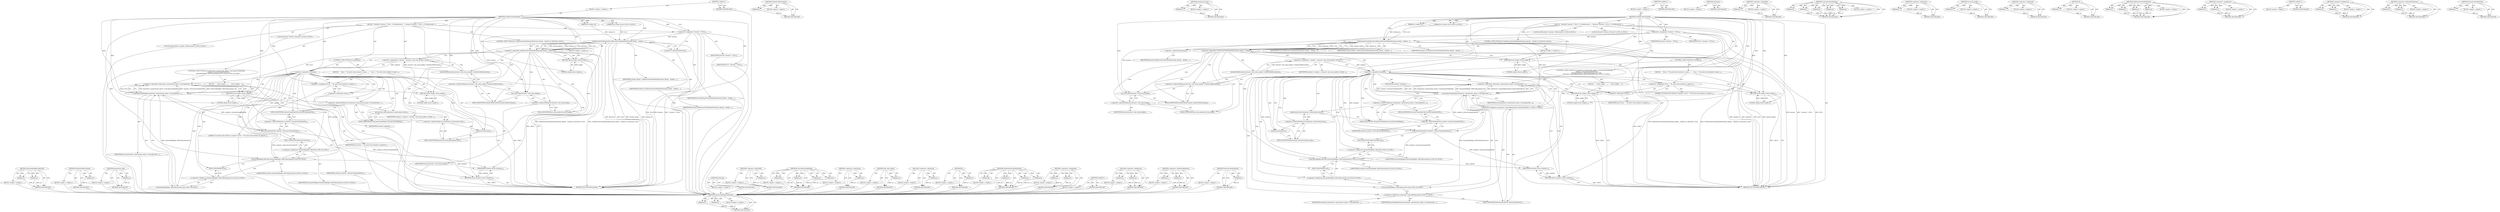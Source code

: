 digraph "GetLastCommittedURL" {
vulnerable_167 [label=<(METHOD,SessionTabHelper.IdForTab)>];
vulnerable_168 [label=<(PARAM,p1)>];
vulnerable_169 [label=<(PARAM,p2)>];
vulnerable_170 [label=<(BLOCK,&lt;empty&gt;,&lt;empty&gt;)>];
vulnerable_171 [label=<(METHOD_RETURN,ANY)>];
vulnerable_123 [label=<(METHOD,GetActiveWebContents)>];
vulnerable_124 [label=<(PARAM,p1)>];
vulnerable_125 [label=<(BLOCK,&lt;empty&gt;,&lt;empty&gt;)>];
vulnerable_126 [label=<(METHOD_RETURN,ANY)>];
vulnerable_147 [label=<(METHOD,permissions_data)>];
vulnerable_148 [label=<(PARAM,p1)>];
vulnerable_149 [label=<(BLOCK,&lt;empty&gt;,&lt;empty&gt;)>];
vulnerable_150 [label=<(METHOD_RETURN,ANY)>];
vulnerable_6 [label=<(METHOD,&lt;global&gt;)<SUB>1</SUB>>];
vulnerable_7 [label=<(BLOCK,&lt;empty&gt;,&lt;empty&gt;)<SUB>1</SUB>>];
vulnerable_8 [label=<(METHOD,GetWebContentsForID)<SUB>1</SUB>>];
vulnerable_9 [label=<(PARAM,int window_id)<SUB>2</SUB>>];
vulnerable_10 [label="<(PARAM,std::string* error)<SUB>3</SUB>>"];
vulnerable_11 [label=<(BLOCK,{
  Browser* browser = NULL;
  if (!GetBrowserF...,{
  Browser* browser = NULL;
  if (!GetBrowserF...)<SUB>3</SUB>>];
vulnerable_12 [label="<(LOCAL,Browser* browser: Browser*)<SUB>4</SUB>>"];
vulnerable_13 [label=<(&lt;operator&gt;.assignment,* browser = NULL)<SUB>4</SUB>>];
vulnerable_14 [label=<(IDENTIFIER,browser,* browser = NULL)<SUB>4</SUB>>];
vulnerable_15 [label=<(IDENTIFIER,NULL,* browser = NULL)<SUB>4</SUB>>];
vulnerable_16 [label=<(CONTROL_STRUCTURE,IF,if (!GetBrowserFromWindowID(chrome_details_, window_id, &amp;browser, error)))<SUB>5</SUB>>];
vulnerable_17 [label=<(&lt;operator&gt;.logicalNot,!GetBrowserFromWindowID(chrome_details_, window...)<SUB>5</SUB>>];
vulnerable_18 [label=<(GetBrowserFromWindowID,GetBrowserFromWindowID(chrome_details_, window_...)<SUB>5</SUB>>];
vulnerable_19 [label=<(IDENTIFIER,chrome_details_,GetBrowserFromWindowID(chrome_details_, window_...)<SUB>5</SUB>>];
vulnerable_20 [label=<(IDENTIFIER,window_id,GetBrowserFromWindowID(chrome_details_, window_...)<SUB>5</SUB>>];
vulnerable_21 [label=<(&lt;operator&gt;.addressOf,&amp;browser)<SUB>5</SUB>>];
vulnerable_22 [label=<(IDENTIFIER,browser,GetBrowserFromWindowID(chrome_details_, window_...)<SUB>5</SUB>>];
vulnerable_23 [label=<(IDENTIFIER,error,GetBrowserFromWindowID(chrome_details_, window_...)<SUB>5</SUB>>];
vulnerable_24 [label=<(BLOCK,&lt;empty&gt;,&lt;empty&gt;)<SUB>6</SUB>>];
vulnerable_25 [label=<(RETURN,return nullptr;,return nullptr;)<SUB>6</SUB>>];
vulnerable_26 [label=<(LITERAL,nullptr,return nullptr;)<SUB>6</SUB>>];
vulnerable_27 [label="<(LOCAL,WebContents* contents: WebContents*)<SUB>8</SUB>>"];
vulnerable_28 [label=<(&lt;operator&gt;.assignment,* contents = browser-&gt;tab_strip_model()-&gt;GetAct...)<SUB>8</SUB>>];
vulnerable_29 [label=<(IDENTIFIER,contents,* contents = browser-&gt;tab_strip_model()-&gt;GetAct...)<SUB>8</SUB>>];
vulnerable_30 [label=<(GetActiveWebContents,browser-&gt;tab_strip_model()-&gt;GetActiveWebContents())<SUB>8</SUB>>];
vulnerable_31 [label=<(&lt;operator&gt;.indirectFieldAccess,browser-&gt;tab_strip_model()-&gt;GetActiveWebContents)<SUB>8</SUB>>];
vulnerable_32 [label=<(tab_strip_model,browser-&gt;tab_strip_model())<SUB>8</SUB>>];
vulnerable_33 [label=<(&lt;operator&gt;.indirectFieldAccess,browser-&gt;tab_strip_model)<SUB>8</SUB>>];
vulnerable_34 [label=<(IDENTIFIER,browser,browser-&gt;tab_strip_model())<SUB>8</SUB>>];
vulnerable_35 [label=<(FIELD_IDENTIFIER,tab_strip_model,tab_strip_model)<SUB>8</SUB>>];
vulnerable_36 [label=<(FIELD_IDENTIFIER,GetActiveWebContents,GetActiveWebContents)<SUB>8</SUB>>];
vulnerable_37 [label=<(CONTROL_STRUCTURE,IF,if (!contents))<SUB>9</SUB>>];
vulnerable_38 [label=<(&lt;operator&gt;.logicalNot,!contents)<SUB>9</SUB>>];
vulnerable_39 [label=<(IDENTIFIER,contents,!contents)<SUB>9</SUB>>];
vulnerable_40 [label=<(BLOCK,{
    *error = &quot;No active web contents to captu...,{
    *error = &quot;No active web contents to captu...)<SUB>9</SUB>>];
vulnerable_41 [label=<(&lt;operator&gt;.assignment,*error = &quot;No active web contents to capture&quot;)<SUB>10</SUB>>];
vulnerable_42 [label=<(&lt;operator&gt;.indirection,*error)<SUB>10</SUB>>];
vulnerable_43 [label=<(IDENTIFIER,error,*error = &quot;No active web contents to capture&quot;)<SUB>10</SUB>>];
vulnerable_44 [label=<(LITERAL,&quot;No active web contents to capture&quot;,*error = &quot;No active web contents to capture&quot;)<SUB>10</SUB>>];
vulnerable_45 [label=<(RETURN,return nullptr;,return nullptr;)<SUB>11</SUB>>];
vulnerable_46 [label=<(LITERAL,nullptr,return nullptr;)<SUB>11</SUB>>];
vulnerable_47 [label="<(CONTROL_STRUCTURE,IF,if (!extension()-&gt;permissions_data()-&gt;CanCaptureVisiblePage(
           contents-&gt;GetLastCommittedURL(),
          SessionTabHelper::IdForTab(contents).id(), error)))<SUB>14</SUB>>"];
vulnerable_48 [label=<(&lt;operator&gt;.logicalNot,!extension()-&gt;permissions_data()-&gt;CanCaptureVis...)<SUB>14</SUB>>];
vulnerable_49 [label=<(CanCaptureVisiblePage,extension()-&gt;permissions_data()-&gt;CanCaptureVisi...)<SUB>14</SUB>>];
vulnerable_50 [label=<(&lt;operator&gt;.indirectFieldAccess,extension()-&gt;permissions_data()-&gt;CanCaptureVisi...)<SUB>14</SUB>>];
vulnerable_51 [label=<(permissions_data,extension()-&gt;permissions_data())<SUB>14</SUB>>];
vulnerable_52 [label=<(&lt;operator&gt;.indirectFieldAccess,extension()-&gt;permissions_data)<SUB>14</SUB>>];
vulnerable_53 [label=<(extension,extension())<SUB>14</SUB>>];
vulnerable_54 [label=<(FIELD_IDENTIFIER,permissions_data,permissions_data)<SUB>14</SUB>>];
vulnerable_55 [label=<(FIELD_IDENTIFIER,CanCaptureVisiblePage,CanCaptureVisiblePage)<SUB>14</SUB>>];
vulnerable_56 [label=<(GetLastCommittedURL,contents-&gt;GetLastCommittedURL())<SUB>15</SUB>>];
vulnerable_57 [label=<(&lt;operator&gt;.indirectFieldAccess,contents-&gt;GetLastCommittedURL)<SUB>15</SUB>>];
vulnerable_58 [label=<(IDENTIFIER,contents,contents-&gt;GetLastCommittedURL())<SUB>15</SUB>>];
vulnerable_59 [label=<(FIELD_IDENTIFIER,GetLastCommittedURL,GetLastCommittedURL)<SUB>15</SUB>>];
vulnerable_60 [label="<(id,SessionTabHelper::IdForTab(contents).id())<SUB>16</SUB>>"];
vulnerable_61 [label="<(&lt;operator&gt;.fieldAccess,SessionTabHelper::IdForTab(contents).id)<SUB>16</SUB>>"];
vulnerable_62 [label="<(SessionTabHelper.IdForTab,SessionTabHelper::IdForTab(contents))<SUB>16</SUB>>"];
vulnerable_63 [label="<(&lt;operator&gt;.fieldAccess,SessionTabHelper::IdForTab)<SUB>16</SUB>>"];
vulnerable_64 [label="<(IDENTIFIER,SessionTabHelper,SessionTabHelper::IdForTab(contents))<SUB>16</SUB>>"];
vulnerable_65 [label=<(FIELD_IDENTIFIER,IdForTab,IdForTab)<SUB>16</SUB>>];
vulnerable_66 [label="<(IDENTIFIER,contents,SessionTabHelper::IdForTab(contents))<SUB>16</SUB>>"];
vulnerable_67 [label=<(FIELD_IDENTIFIER,id,id)<SUB>16</SUB>>];
vulnerable_68 [label=<(IDENTIFIER,error,extension()-&gt;permissions_data()-&gt;CanCaptureVisi...)<SUB>16</SUB>>];
vulnerable_69 [label=<(BLOCK,{
     return nullptr;
   },{
     return nullptr;
   })<SUB>16</SUB>>];
vulnerable_70 [label=<(RETURN,return nullptr;,return nullptr;)<SUB>17</SUB>>];
vulnerable_71 [label=<(LITERAL,nullptr,return nullptr;)<SUB>17</SUB>>];
vulnerable_72 [label=<(RETURN,return contents;,return contents;)<SUB>19</SUB>>];
vulnerable_73 [label=<(IDENTIFIER,contents,return contents;)<SUB>19</SUB>>];
vulnerable_74 [label=<(METHOD_RETURN,WebContents)<SUB>1</SUB>>];
vulnerable_76 [label=<(METHOD_RETURN,ANY)<SUB>1</SUB>>];
vulnerable_151 [label=<(METHOD,extension)>];
vulnerable_152 [label=<(BLOCK,&lt;empty&gt;,&lt;empty&gt;)>];
vulnerable_153 [label=<(METHOD_RETURN,ANY)>];
vulnerable_108 [label=<(METHOD,&lt;operator&gt;.logicalNot)>];
vulnerable_109 [label=<(PARAM,p1)>];
vulnerable_110 [label=<(BLOCK,&lt;empty&gt;,&lt;empty&gt;)>];
vulnerable_111 [label=<(METHOD_RETURN,ANY)>];
vulnerable_140 [label=<(METHOD,CanCaptureVisiblePage)>];
vulnerable_141 [label=<(PARAM,p1)>];
vulnerable_142 [label=<(PARAM,p2)>];
vulnerable_143 [label=<(PARAM,p3)>];
vulnerable_144 [label=<(PARAM,p4)>];
vulnerable_145 [label=<(BLOCK,&lt;empty&gt;,&lt;empty&gt;)>];
vulnerable_146 [label=<(METHOD_RETURN,ANY)>];
vulnerable_136 [label=<(METHOD,&lt;operator&gt;.indirection)>];
vulnerable_137 [label=<(PARAM,p1)>];
vulnerable_138 [label=<(BLOCK,&lt;empty&gt;,&lt;empty&gt;)>];
vulnerable_139 [label=<(METHOD_RETURN,ANY)>];
vulnerable_132 [label=<(METHOD,tab_strip_model)>];
vulnerable_133 [label=<(PARAM,p1)>];
vulnerable_134 [label=<(BLOCK,&lt;empty&gt;,&lt;empty&gt;)>];
vulnerable_135 [label=<(METHOD_RETURN,ANY)>];
vulnerable_119 [label=<(METHOD,&lt;operator&gt;.addressOf)>];
vulnerable_120 [label=<(PARAM,p1)>];
vulnerable_121 [label=<(BLOCK,&lt;empty&gt;,&lt;empty&gt;)>];
vulnerable_122 [label=<(METHOD_RETURN,ANY)>];
vulnerable_158 [label=<(METHOD,id)>];
vulnerable_159 [label=<(PARAM,p1)>];
vulnerable_160 [label=<(BLOCK,&lt;empty&gt;,&lt;empty&gt;)>];
vulnerable_161 [label=<(METHOD_RETURN,ANY)>];
vulnerable_112 [label=<(METHOD,GetBrowserFromWindowID)>];
vulnerable_113 [label=<(PARAM,p1)>];
vulnerable_114 [label=<(PARAM,p2)>];
vulnerable_115 [label=<(PARAM,p3)>];
vulnerable_116 [label=<(PARAM,p4)>];
vulnerable_117 [label=<(BLOCK,&lt;empty&gt;,&lt;empty&gt;)>];
vulnerable_118 [label=<(METHOD_RETURN,ANY)>];
vulnerable_103 [label=<(METHOD,&lt;operator&gt;.assignment)>];
vulnerable_104 [label=<(PARAM,p1)>];
vulnerable_105 [label=<(PARAM,p2)>];
vulnerable_106 [label=<(BLOCK,&lt;empty&gt;,&lt;empty&gt;)>];
vulnerable_107 [label=<(METHOD_RETURN,ANY)>];
vulnerable_97 [label=<(METHOD,&lt;global&gt;)<SUB>1</SUB>>];
vulnerable_98 [label=<(BLOCK,&lt;empty&gt;,&lt;empty&gt;)>];
vulnerable_99 [label=<(METHOD_RETURN,ANY)>];
vulnerable_162 [label=<(METHOD,&lt;operator&gt;.fieldAccess)>];
vulnerable_163 [label=<(PARAM,p1)>];
vulnerable_164 [label=<(PARAM,p2)>];
vulnerable_165 [label=<(BLOCK,&lt;empty&gt;,&lt;empty&gt;)>];
vulnerable_166 [label=<(METHOD_RETURN,ANY)>];
vulnerable_127 [label=<(METHOD,&lt;operator&gt;.indirectFieldAccess)>];
vulnerable_128 [label=<(PARAM,p1)>];
vulnerable_129 [label=<(PARAM,p2)>];
vulnerable_130 [label=<(BLOCK,&lt;empty&gt;,&lt;empty&gt;)>];
vulnerable_131 [label=<(METHOD_RETURN,ANY)>];
vulnerable_154 [label=<(METHOD,GetLastCommittedURL)>];
vulnerable_155 [label=<(PARAM,p1)>];
vulnerable_156 [label=<(BLOCK,&lt;empty&gt;,&lt;empty&gt;)>];
vulnerable_157 [label=<(METHOD_RETURN,ANY)>];
fixed_175 [label=<(METHOD,SessionTabHelper.IdForTab)>];
fixed_176 [label=<(PARAM,p1)>];
fixed_177 [label=<(PARAM,p2)>];
fixed_178 [label=<(BLOCK,&lt;empty&gt;,&lt;empty&gt;)>];
fixed_179 [label=<(METHOD_RETURN,ANY)>];
fixed_130 [label=<(METHOD,GetActiveWebContents)>];
fixed_131 [label=<(PARAM,p1)>];
fixed_132 [label=<(BLOCK,&lt;empty&gt;,&lt;empty&gt;)>];
fixed_133 [label=<(METHOD_RETURN,ANY)>];
fixed_155 [label=<(METHOD,permissions_data)>];
fixed_156 [label=<(PARAM,p1)>];
fixed_157 [label=<(BLOCK,&lt;empty&gt;,&lt;empty&gt;)>];
fixed_158 [label=<(METHOD_RETURN,ANY)>];
fixed_6 [label=<(METHOD,&lt;global&gt;)<SUB>1</SUB>>];
fixed_7 [label=<(BLOCK,&lt;empty&gt;,&lt;empty&gt;)<SUB>1</SUB>>];
fixed_8 [label=<(METHOD,GetWebContentsForID)<SUB>1</SUB>>];
fixed_9 [label=<(PARAM,int window_id)<SUB>2</SUB>>];
fixed_10 [label="<(PARAM,std::string* error)<SUB>3</SUB>>"];
fixed_11 [label=<(BLOCK,{
  Browser* browser = NULL;
  if (!GetBrowserF...,{
  Browser* browser = NULL;
  if (!GetBrowserF...)<SUB>3</SUB>>];
fixed_12 [label="<(LOCAL,Browser* browser: Browser*)<SUB>4</SUB>>"];
fixed_13 [label=<(&lt;operator&gt;.assignment,* browser = NULL)<SUB>4</SUB>>];
fixed_14 [label=<(IDENTIFIER,browser,* browser = NULL)<SUB>4</SUB>>];
fixed_15 [label=<(IDENTIFIER,NULL,* browser = NULL)<SUB>4</SUB>>];
fixed_16 [label=<(CONTROL_STRUCTURE,IF,if (!GetBrowserFromWindowID(chrome_details_, window_id, &amp;browser, error)))<SUB>5</SUB>>];
fixed_17 [label=<(&lt;operator&gt;.logicalNot,!GetBrowserFromWindowID(chrome_details_, window...)<SUB>5</SUB>>];
fixed_18 [label=<(GetBrowserFromWindowID,GetBrowserFromWindowID(chrome_details_, window_...)<SUB>5</SUB>>];
fixed_19 [label=<(IDENTIFIER,chrome_details_,GetBrowserFromWindowID(chrome_details_, window_...)<SUB>5</SUB>>];
fixed_20 [label=<(IDENTIFIER,window_id,GetBrowserFromWindowID(chrome_details_, window_...)<SUB>5</SUB>>];
fixed_21 [label=<(&lt;operator&gt;.addressOf,&amp;browser)<SUB>5</SUB>>];
fixed_22 [label=<(IDENTIFIER,browser,GetBrowserFromWindowID(chrome_details_, window_...)<SUB>5</SUB>>];
fixed_23 [label=<(IDENTIFIER,error,GetBrowserFromWindowID(chrome_details_, window_...)<SUB>5</SUB>>];
fixed_24 [label=<(BLOCK,&lt;empty&gt;,&lt;empty&gt;)<SUB>6</SUB>>];
fixed_25 [label=<(RETURN,return nullptr;,return nullptr;)<SUB>6</SUB>>];
fixed_26 [label=<(LITERAL,nullptr,return nullptr;)<SUB>6</SUB>>];
fixed_27 [label="<(LOCAL,WebContents* contents: WebContents*)<SUB>8</SUB>>"];
fixed_28 [label=<(&lt;operator&gt;.assignment,* contents = browser-&gt;tab_strip_model()-&gt;GetAct...)<SUB>8</SUB>>];
fixed_29 [label=<(IDENTIFIER,contents,* contents = browser-&gt;tab_strip_model()-&gt;GetAct...)<SUB>8</SUB>>];
fixed_30 [label=<(GetActiveWebContents,browser-&gt;tab_strip_model()-&gt;GetActiveWebContents())<SUB>8</SUB>>];
fixed_31 [label=<(&lt;operator&gt;.indirectFieldAccess,browser-&gt;tab_strip_model()-&gt;GetActiveWebContents)<SUB>8</SUB>>];
fixed_32 [label=<(tab_strip_model,browser-&gt;tab_strip_model())<SUB>8</SUB>>];
fixed_33 [label=<(&lt;operator&gt;.indirectFieldAccess,browser-&gt;tab_strip_model)<SUB>8</SUB>>];
fixed_34 [label=<(IDENTIFIER,browser,browser-&gt;tab_strip_model())<SUB>8</SUB>>];
fixed_35 [label=<(FIELD_IDENTIFIER,tab_strip_model,tab_strip_model)<SUB>8</SUB>>];
fixed_36 [label=<(FIELD_IDENTIFIER,GetActiveWebContents,GetActiveWebContents)<SUB>8</SUB>>];
fixed_37 [label=<(CONTROL_STRUCTURE,IF,if (!contents))<SUB>9</SUB>>];
fixed_38 [label=<(&lt;operator&gt;.logicalNot,!contents)<SUB>9</SUB>>];
fixed_39 [label=<(IDENTIFIER,contents,!contents)<SUB>9</SUB>>];
fixed_40 [label=<(BLOCK,{
    *error = &quot;No active web contents to captu...,{
    *error = &quot;No active web contents to captu...)<SUB>9</SUB>>];
fixed_41 [label=<(&lt;operator&gt;.assignment,*error = &quot;No active web contents to capture&quot;)<SUB>10</SUB>>];
fixed_42 [label=<(&lt;operator&gt;.indirection,*error)<SUB>10</SUB>>];
fixed_43 [label=<(IDENTIFIER,error,*error = &quot;No active web contents to capture&quot;)<SUB>10</SUB>>];
fixed_44 [label=<(LITERAL,&quot;No active web contents to capture&quot;,*error = &quot;No active web contents to capture&quot;)<SUB>10</SUB>>];
fixed_45 [label=<(RETURN,return nullptr;,return nullptr;)<SUB>11</SUB>>];
fixed_46 [label=<(LITERAL,nullptr,return nullptr;)<SUB>11</SUB>>];
fixed_47 [label="<(CONTROL_STRUCTURE,IF,if (!extension()-&gt;permissions_data()-&gt;CanCaptureVisiblePage(
           contents-&gt;GetLastCommittedURL(),
          SessionTabHelper::IdForTab(contents).id(), error,
          extensions::CaptureRequirement::kActiveTabOrAllUrls)))<SUB>14</SUB>>"];
fixed_48 [label=<(&lt;operator&gt;.logicalNot,!extension()-&gt;permissions_data()-&gt;CanCaptureVis...)<SUB>14</SUB>>];
fixed_49 [label=<(CanCaptureVisiblePage,extension()-&gt;permissions_data()-&gt;CanCaptureVisi...)<SUB>14</SUB>>];
fixed_50 [label=<(&lt;operator&gt;.indirectFieldAccess,extension()-&gt;permissions_data()-&gt;CanCaptureVisi...)<SUB>14</SUB>>];
fixed_51 [label=<(permissions_data,extension()-&gt;permissions_data())<SUB>14</SUB>>];
fixed_52 [label=<(&lt;operator&gt;.indirectFieldAccess,extension()-&gt;permissions_data)<SUB>14</SUB>>];
fixed_53 [label=<(extension,extension())<SUB>14</SUB>>];
fixed_54 [label=<(FIELD_IDENTIFIER,permissions_data,permissions_data)<SUB>14</SUB>>];
fixed_55 [label=<(FIELD_IDENTIFIER,CanCaptureVisiblePage,CanCaptureVisiblePage)<SUB>14</SUB>>];
fixed_56 [label=<(GetLastCommittedURL,contents-&gt;GetLastCommittedURL())<SUB>15</SUB>>];
fixed_57 [label=<(&lt;operator&gt;.indirectFieldAccess,contents-&gt;GetLastCommittedURL)<SUB>15</SUB>>];
fixed_58 [label=<(IDENTIFIER,contents,contents-&gt;GetLastCommittedURL())<SUB>15</SUB>>];
fixed_59 [label=<(FIELD_IDENTIFIER,GetLastCommittedURL,GetLastCommittedURL)<SUB>15</SUB>>];
fixed_60 [label="<(id,SessionTabHelper::IdForTab(contents).id())<SUB>16</SUB>>"];
fixed_61 [label="<(&lt;operator&gt;.fieldAccess,SessionTabHelper::IdForTab(contents).id)<SUB>16</SUB>>"];
fixed_62 [label="<(SessionTabHelper.IdForTab,SessionTabHelper::IdForTab(contents))<SUB>16</SUB>>"];
fixed_63 [label="<(&lt;operator&gt;.fieldAccess,SessionTabHelper::IdForTab)<SUB>16</SUB>>"];
fixed_64 [label="<(IDENTIFIER,SessionTabHelper,SessionTabHelper::IdForTab(contents))<SUB>16</SUB>>"];
fixed_65 [label=<(FIELD_IDENTIFIER,IdForTab,IdForTab)<SUB>16</SUB>>];
fixed_66 [label="<(IDENTIFIER,contents,SessionTabHelper::IdForTab(contents))<SUB>16</SUB>>"];
fixed_67 [label=<(FIELD_IDENTIFIER,id,id)<SUB>16</SUB>>];
fixed_68 [label=<(IDENTIFIER,error,extension()-&gt;permissions_data()-&gt;CanCaptureVisi...)<SUB>16</SUB>>];
fixed_69 [label="<(&lt;operator&gt;.fieldAccess,extensions::CaptureRequirement::kActiveTabOrAll...)<SUB>17</SUB>>"];
fixed_70 [label="<(&lt;operator&gt;.fieldAccess,extensions::CaptureRequirement)<SUB>17</SUB>>"];
fixed_71 [label=<(IDENTIFIER,extensions,extension()-&gt;permissions_data()-&gt;CanCaptureVisi...)<SUB>17</SUB>>];
fixed_72 [label=<(IDENTIFIER,CaptureRequirement,extension()-&gt;permissions_data()-&gt;CanCaptureVisi...)<SUB>17</SUB>>];
fixed_73 [label=<(FIELD_IDENTIFIER,kActiveTabOrAllUrls,kActiveTabOrAllUrls)<SUB>17</SUB>>];
fixed_74 [label=<(BLOCK,{
     return nullptr;
   },{
     return nullptr;
   })<SUB>17</SUB>>];
fixed_75 [label=<(RETURN,return nullptr;,return nullptr;)<SUB>18</SUB>>];
fixed_76 [label=<(LITERAL,nullptr,return nullptr;)<SUB>18</SUB>>];
fixed_77 [label=<(RETURN,return contents;,return contents;)<SUB>20</SUB>>];
fixed_78 [label=<(IDENTIFIER,contents,return contents;)<SUB>20</SUB>>];
fixed_79 [label=<(METHOD_RETURN,WebContents)<SUB>1</SUB>>];
fixed_81 [label=<(METHOD_RETURN,ANY)<SUB>1</SUB>>];
fixed_159 [label=<(METHOD,extension)>];
fixed_160 [label=<(BLOCK,&lt;empty&gt;,&lt;empty&gt;)>];
fixed_161 [label=<(METHOD_RETURN,ANY)>];
fixed_115 [label=<(METHOD,&lt;operator&gt;.logicalNot)>];
fixed_116 [label=<(PARAM,p1)>];
fixed_117 [label=<(BLOCK,&lt;empty&gt;,&lt;empty&gt;)>];
fixed_118 [label=<(METHOD_RETURN,ANY)>];
fixed_147 [label=<(METHOD,CanCaptureVisiblePage)>];
fixed_148 [label=<(PARAM,p1)>];
fixed_149 [label=<(PARAM,p2)>];
fixed_150 [label=<(PARAM,p3)>];
fixed_151 [label=<(PARAM,p4)>];
fixed_152 [label=<(PARAM,p5)>];
fixed_153 [label=<(BLOCK,&lt;empty&gt;,&lt;empty&gt;)>];
fixed_154 [label=<(METHOD_RETURN,ANY)>];
fixed_143 [label=<(METHOD,&lt;operator&gt;.indirection)>];
fixed_144 [label=<(PARAM,p1)>];
fixed_145 [label=<(BLOCK,&lt;empty&gt;,&lt;empty&gt;)>];
fixed_146 [label=<(METHOD_RETURN,ANY)>];
fixed_139 [label=<(METHOD,tab_strip_model)>];
fixed_140 [label=<(PARAM,p1)>];
fixed_141 [label=<(BLOCK,&lt;empty&gt;,&lt;empty&gt;)>];
fixed_142 [label=<(METHOD_RETURN,ANY)>];
fixed_126 [label=<(METHOD,&lt;operator&gt;.addressOf)>];
fixed_127 [label=<(PARAM,p1)>];
fixed_128 [label=<(BLOCK,&lt;empty&gt;,&lt;empty&gt;)>];
fixed_129 [label=<(METHOD_RETURN,ANY)>];
fixed_166 [label=<(METHOD,id)>];
fixed_167 [label=<(PARAM,p1)>];
fixed_168 [label=<(BLOCK,&lt;empty&gt;,&lt;empty&gt;)>];
fixed_169 [label=<(METHOD_RETURN,ANY)>];
fixed_119 [label=<(METHOD,GetBrowserFromWindowID)>];
fixed_120 [label=<(PARAM,p1)>];
fixed_121 [label=<(PARAM,p2)>];
fixed_122 [label=<(PARAM,p3)>];
fixed_123 [label=<(PARAM,p4)>];
fixed_124 [label=<(BLOCK,&lt;empty&gt;,&lt;empty&gt;)>];
fixed_125 [label=<(METHOD_RETURN,ANY)>];
fixed_110 [label=<(METHOD,&lt;operator&gt;.assignment)>];
fixed_111 [label=<(PARAM,p1)>];
fixed_112 [label=<(PARAM,p2)>];
fixed_113 [label=<(BLOCK,&lt;empty&gt;,&lt;empty&gt;)>];
fixed_114 [label=<(METHOD_RETURN,ANY)>];
fixed_104 [label=<(METHOD,&lt;global&gt;)<SUB>1</SUB>>];
fixed_105 [label=<(BLOCK,&lt;empty&gt;,&lt;empty&gt;)>];
fixed_106 [label=<(METHOD_RETURN,ANY)>];
fixed_170 [label=<(METHOD,&lt;operator&gt;.fieldAccess)>];
fixed_171 [label=<(PARAM,p1)>];
fixed_172 [label=<(PARAM,p2)>];
fixed_173 [label=<(BLOCK,&lt;empty&gt;,&lt;empty&gt;)>];
fixed_174 [label=<(METHOD_RETURN,ANY)>];
fixed_134 [label=<(METHOD,&lt;operator&gt;.indirectFieldAccess)>];
fixed_135 [label=<(PARAM,p1)>];
fixed_136 [label=<(PARAM,p2)>];
fixed_137 [label=<(BLOCK,&lt;empty&gt;,&lt;empty&gt;)>];
fixed_138 [label=<(METHOD_RETURN,ANY)>];
fixed_162 [label=<(METHOD,GetLastCommittedURL)>];
fixed_163 [label=<(PARAM,p1)>];
fixed_164 [label=<(BLOCK,&lt;empty&gt;,&lt;empty&gt;)>];
fixed_165 [label=<(METHOD_RETURN,ANY)>];
vulnerable_167 -> vulnerable_168  [key=0, label="AST: "];
vulnerable_167 -> vulnerable_168  [key=1, label="DDG: "];
vulnerable_167 -> vulnerable_170  [key=0, label="AST: "];
vulnerable_167 -> vulnerable_169  [key=0, label="AST: "];
vulnerable_167 -> vulnerable_169  [key=1, label="DDG: "];
vulnerable_167 -> vulnerable_171  [key=0, label="AST: "];
vulnerable_167 -> vulnerable_171  [key=1, label="CFG: "];
vulnerable_168 -> vulnerable_171  [key=0, label="DDG: p1"];
vulnerable_169 -> vulnerable_171  [key=0, label="DDG: p2"];
vulnerable_170 -> fixed_175  [key=0];
vulnerable_171 -> fixed_175  [key=0];
vulnerable_123 -> vulnerable_124  [key=0, label="AST: "];
vulnerable_123 -> vulnerable_124  [key=1, label="DDG: "];
vulnerable_123 -> vulnerable_125  [key=0, label="AST: "];
vulnerable_123 -> vulnerable_126  [key=0, label="AST: "];
vulnerable_123 -> vulnerable_126  [key=1, label="CFG: "];
vulnerable_124 -> vulnerable_126  [key=0, label="DDG: p1"];
vulnerable_125 -> fixed_175  [key=0];
vulnerable_126 -> fixed_175  [key=0];
vulnerable_147 -> vulnerable_148  [key=0, label="AST: "];
vulnerable_147 -> vulnerable_148  [key=1, label="DDG: "];
vulnerable_147 -> vulnerable_149  [key=0, label="AST: "];
vulnerable_147 -> vulnerable_150  [key=0, label="AST: "];
vulnerable_147 -> vulnerable_150  [key=1, label="CFG: "];
vulnerable_148 -> vulnerable_150  [key=0, label="DDG: p1"];
vulnerable_149 -> fixed_175  [key=0];
vulnerable_150 -> fixed_175  [key=0];
vulnerable_6 -> vulnerable_7  [key=0, label="AST: "];
vulnerable_6 -> vulnerable_76  [key=0, label="AST: "];
vulnerable_6 -> vulnerable_76  [key=1, label="CFG: "];
vulnerable_7 -> vulnerable_8  [key=0, label="AST: "];
vulnerable_8 -> vulnerable_9  [key=0, label="AST: "];
vulnerable_8 -> vulnerable_9  [key=1, label="DDG: "];
vulnerable_8 -> vulnerable_10  [key=0, label="AST: "];
vulnerable_8 -> vulnerable_10  [key=1, label="DDG: "];
vulnerable_8 -> vulnerable_11  [key=0, label="AST: "];
vulnerable_8 -> vulnerable_74  [key=0, label="AST: "];
vulnerable_8 -> vulnerable_13  [key=0, label="CFG: "];
vulnerable_8 -> vulnerable_13  [key=1, label="DDG: "];
vulnerable_8 -> vulnerable_73  [key=0, label="DDG: "];
vulnerable_8 -> vulnerable_25  [key=0, label="DDG: "];
vulnerable_8 -> vulnerable_38  [key=0, label="DDG: "];
vulnerable_8 -> vulnerable_41  [key=0, label="DDG: "];
vulnerable_8 -> vulnerable_45  [key=0, label="DDG: "];
vulnerable_8 -> vulnerable_70  [key=0, label="DDG: "];
vulnerable_8 -> vulnerable_18  [key=0, label="DDG: "];
vulnerable_8 -> vulnerable_26  [key=0, label="DDG: "];
vulnerable_8 -> vulnerable_46  [key=0, label="DDG: "];
vulnerable_8 -> vulnerable_49  [key=0, label="DDG: "];
vulnerable_8 -> vulnerable_71  [key=0, label="DDG: "];
vulnerable_8 -> vulnerable_32  [key=0, label="DDG: "];
vulnerable_8 -> vulnerable_62  [key=0, label="DDG: "];
vulnerable_9 -> vulnerable_18  [key=0, label="DDG: window_id"];
vulnerable_10 -> vulnerable_18  [key=0, label="DDG: error"];
vulnerable_11 -> vulnerable_12  [key=0, label="AST: "];
vulnerable_11 -> vulnerable_13  [key=0, label="AST: "];
vulnerable_11 -> vulnerable_16  [key=0, label="AST: "];
vulnerable_11 -> vulnerable_27  [key=0, label="AST: "];
vulnerable_11 -> vulnerable_28  [key=0, label="AST: "];
vulnerable_11 -> vulnerable_37  [key=0, label="AST: "];
vulnerable_11 -> vulnerable_47  [key=0, label="AST: "];
vulnerable_11 -> vulnerable_72  [key=0, label="AST: "];
vulnerable_12 -> fixed_175  [key=0];
vulnerable_13 -> vulnerable_14  [key=0, label="AST: "];
vulnerable_13 -> vulnerable_15  [key=0, label="AST: "];
vulnerable_13 -> vulnerable_21  [key=0, label="CFG: "];
vulnerable_13 -> vulnerable_74  [key=0, label="DDG: browser"];
vulnerable_13 -> vulnerable_74  [key=1, label="DDG: * browser = NULL"];
vulnerable_13 -> vulnerable_74  [key=2, label="DDG: NULL"];
vulnerable_13 -> vulnerable_18  [key=0, label="DDG: browser"];
vulnerable_13 -> vulnerable_32  [key=0, label="DDG: browser"];
vulnerable_14 -> fixed_175  [key=0];
vulnerable_15 -> fixed_175  [key=0];
vulnerable_16 -> vulnerable_17  [key=0, label="AST: "];
vulnerable_16 -> vulnerable_24  [key=0, label="AST: "];
vulnerable_17 -> vulnerable_18  [key=0, label="AST: "];
vulnerable_17 -> vulnerable_25  [key=0, label="CFG: "];
vulnerable_17 -> vulnerable_25  [key=1, label="CDG: "];
vulnerable_17 -> vulnerable_35  [key=0, label="CFG: "];
vulnerable_17 -> vulnerable_35  [key=1, label="CDG: "];
vulnerable_17 -> vulnerable_74  [key=0, label="DDG: GetBrowserFromWindowID(chrome_details_, window_id, &amp;browser, error)"];
vulnerable_17 -> vulnerable_74  [key=1, label="DDG: !GetBrowserFromWindowID(chrome_details_, window_id, &amp;browser, error)"];
vulnerable_17 -> vulnerable_30  [key=0, label="CDG: "];
vulnerable_17 -> vulnerable_32  [key=0, label="CDG: "];
vulnerable_17 -> vulnerable_33  [key=0, label="CDG: "];
vulnerable_17 -> vulnerable_28  [key=0, label="CDG: "];
vulnerable_17 -> vulnerable_36  [key=0, label="CDG: "];
vulnerable_17 -> vulnerable_38  [key=0, label="CDG: "];
vulnerable_17 -> vulnerable_31  [key=0, label="CDG: "];
vulnerable_18 -> vulnerable_19  [key=0, label="AST: "];
vulnerable_18 -> vulnerable_20  [key=0, label="AST: "];
vulnerable_18 -> vulnerable_21  [key=0, label="AST: "];
vulnerable_18 -> vulnerable_23  [key=0, label="AST: "];
vulnerable_18 -> vulnerable_17  [key=0, label="CFG: "];
vulnerable_18 -> vulnerable_17  [key=1, label="DDG: chrome_details_"];
vulnerable_18 -> vulnerable_17  [key=2, label="DDG: window_id"];
vulnerable_18 -> vulnerable_17  [key=3, label="DDG: &amp;browser"];
vulnerable_18 -> vulnerable_17  [key=4, label="DDG: error"];
vulnerable_18 -> vulnerable_74  [key=0, label="DDG: window_id"];
vulnerable_18 -> vulnerable_74  [key=1, label="DDG: &amp;browser"];
vulnerable_18 -> vulnerable_74  [key=2, label="DDG: error"];
vulnerable_18 -> vulnerable_74  [key=3, label="DDG: chrome_details_"];
vulnerable_18 -> vulnerable_49  [key=0, label="DDG: error"];
vulnerable_19 -> fixed_175  [key=0];
vulnerable_20 -> fixed_175  [key=0];
vulnerable_21 -> vulnerable_22  [key=0, label="AST: "];
vulnerable_21 -> vulnerable_18  [key=0, label="CFG: "];
vulnerable_22 -> fixed_175  [key=0];
vulnerable_23 -> fixed_175  [key=0];
vulnerable_24 -> vulnerable_25  [key=0, label="AST: "];
vulnerable_25 -> vulnerable_26  [key=0, label="AST: "];
vulnerable_25 -> vulnerable_74  [key=0, label="CFG: "];
vulnerable_25 -> vulnerable_74  [key=1, label="DDG: &lt;RET&gt;"];
vulnerable_26 -> vulnerable_25  [key=0, label="DDG: nullptr"];
vulnerable_27 -> fixed_175  [key=0];
vulnerable_28 -> vulnerable_29  [key=0, label="AST: "];
vulnerable_28 -> vulnerable_30  [key=0, label="AST: "];
vulnerable_28 -> vulnerable_38  [key=0, label="CFG: "];
vulnerable_28 -> vulnerable_38  [key=1, label="DDG: contents"];
vulnerable_29 -> fixed_175  [key=0];
vulnerable_30 -> vulnerable_31  [key=0, label="AST: "];
vulnerable_30 -> vulnerable_28  [key=0, label="CFG: "];
vulnerable_30 -> vulnerable_28  [key=1, label="DDG: browser-&gt;tab_strip_model()-&gt;GetActiveWebContents"];
vulnerable_31 -> vulnerable_32  [key=0, label="AST: "];
vulnerable_31 -> vulnerable_36  [key=0, label="AST: "];
vulnerable_31 -> vulnerable_30  [key=0, label="CFG: "];
vulnerable_32 -> vulnerable_33  [key=0, label="AST: "];
vulnerable_32 -> vulnerable_36  [key=0, label="CFG: "];
vulnerable_33 -> vulnerable_34  [key=0, label="AST: "];
vulnerable_33 -> vulnerable_35  [key=0, label="AST: "];
vulnerable_33 -> vulnerable_32  [key=0, label="CFG: "];
vulnerable_34 -> fixed_175  [key=0];
vulnerable_35 -> vulnerable_33  [key=0, label="CFG: "];
vulnerable_36 -> vulnerable_31  [key=0, label="CFG: "];
vulnerable_37 -> vulnerable_38  [key=0, label="AST: "];
vulnerable_37 -> vulnerable_40  [key=0, label="AST: "];
vulnerable_38 -> vulnerable_39  [key=0, label="AST: "];
vulnerable_38 -> vulnerable_53  [key=0, label="CFG: "];
vulnerable_38 -> vulnerable_53  [key=1, label="CDG: "];
vulnerable_38 -> vulnerable_42  [key=0, label="CFG: "];
vulnerable_38 -> vulnerable_42  [key=1, label="CDG: "];
vulnerable_38 -> vulnerable_56  [key=0, label="DDG: contents"];
vulnerable_38 -> vulnerable_56  [key=1, label="CDG: "];
vulnerable_38 -> vulnerable_62  [key=0, label="DDG: contents"];
vulnerable_38 -> vulnerable_62  [key=1, label="CDG: "];
vulnerable_38 -> vulnerable_48  [key=0, label="CDG: "];
vulnerable_38 -> vulnerable_49  [key=0, label="CDG: "];
vulnerable_38 -> vulnerable_60  [key=0, label="CDG: "];
vulnerable_38 -> vulnerable_61  [key=0, label="CDG: "];
vulnerable_38 -> vulnerable_51  [key=0, label="CDG: "];
vulnerable_38 -> vulnerable_57  [key=0, label="CDG: "];
vulnerable_38 -> vulnerable_52  [key=0, label="CDG: "];
vulnerable_38 -> vulnerable_67  [key=0, label="CDG: "];
vulnerable_38 -> vulnerable_41  [key=0, label="CDG: "];
vulnerable_38 -> vulnerable_45  [key=0, label="CDG: "];
vulnerable_38 -> vulnerable_63  [key=0, label="CDG: "];
vulnerable_38 -> vulnerable_65  [key=0, label="CDG: "];
vulnerable_38 -> vulnerable_50  [key=0, label="CDG: "];
vulnerable_38 -> vulnerable_59  [key=0, label="CDG: "];
vulnerable_38 -> vulnerable_55  [key=0, label="CDG: "];
vulnerable_38 -> vulnerable_54  [key=0, label="CDG: "];
vulnerable_39 -> fixed_175  [key=0];
vulnerable_40 -> vulnerable_41  [key=0, label="AST: "];
vulnerable_40 -> vulnerable_45  [key=0, label="AST: "];
vulnerable_41 -> vulnerable_42  [key=0, label="AST: "];
vulnerable_41 -> vulnerable_44  [key=0, label="AST: "];
vulnerable_41 -> vulnerable_45  [key=0, label="CFG: "];
vulnerable_42 -> vulnerable_43  [key=0, label="AST: "];
vulnerable_42 -> vulnerable_41  [key=0, label="CFG: "];
vulnerable_43 -> fixed_175  [key=0];
vulnerable_44 -> fixed_175  [key=0];
vulnerable_45 -> vulnerable_46  [key=0, label="AST: "];
vulnerable_45 -> vulnerable_74  [key=0, label="CFG: "];
vulnerable_45 -> vulnerable_74  [key=1, label="DDG: &lt;RET&gt;"];
vulnerable_46 -> vulnerable_45  [key=0, label="DDG: nullptr"];
vulnerable_47 -> vulnerable_48  [key=0, label="AST: "];
vulnerable_47 -> vulnerable_69  [key=0, label="AST: "];
vulnerable_48 -> vulnerable_49  [key=0, label="AST: "];
vulnerable_48 -> vulnerable_70  [key=0, label="CFG: "];
vulnerable_48 -> vulnerable_70  [key=1, label="CDG: "];
vulnerable_48 -> vulnerable_72  [key=0, label="CFG: "];
vulnerable_48 -> vulnerable_72  [key=1, label="CDG: "];
vulnerable_49 -> vulnerable_50  [key=0, label="AST: "];
vulnerable_49 -> vulnerable_56  [key=0, label="AST: "];
vulnerable_49 -> vulnerable_60  [key=0, label="AST: "];
vulnerable_49 -> vulnerable_68  [key=0, label="AST: "];
vulnerable_49 -> vulnerable_48  [key=0, label="CFG: "];
vulnerable_49 -> vulnerable_48  [key=1, label="DDG: extension()-&gt;permissions_data()-&gt;CanCaptureVisiblePage"];
vulnerable_49 -> vulnerable_48  [key=2, label="DDG: contents-&gt;GetLastCommittedURL()"];
vulnerable_49 -> vulnerable_48  [key=3, label="DDG: SessionTabHelper::IdForTab(contents).id()"];
vulnerable_49 -> vulnerable_48  [key=4, label="DDG: error"];
vulnerable_50 -> vulnerable_51  [key=0, label="AST: "];
vulnerable_50 -> vulnerable_55  [key=0, label="AST: "];
vulnerable_50 -> vulnerable_59  [key=0, label="CFG: "];
vulnerable_51 -> vulnerable_52  [key=0, label="AST: "];
vulnerable_51 -> vulnerable_55  [key=0, label="CFG: "];
vulnerable_52 -> vulnerable_53  [key=0, label="AST: "];
vulnerable_52 -> vulnerable_54  [key=0, label="AST: "];
vulnerable_52 -> vulnerable_51  [key=0, label="CFG: "];
vulnerable_53 -> vulnerable_54  [key=0, label="CFG: "];
vulnerable_54 -> vulnerable_52  [key=0, label="CFG: "];
vulnerable_55 -> vulnerable_50  [key=0, label="CFG: "];
vulnerable_56 -> vulnerable_57  [key=0, label="AST: "];
vulnerable_56 -> vulnerable_65  [key=0, label="CFG: "];
vulnerable_56 -> vulnerable_73  [key=0, label="DDG: contents-&gt;GetLastCommittedURL"];
vulnerable_56 -> vulnerable_49  [key=0, label="DDG: contents-&gt;GetLastCommittedURL"];
vulnerable_56 -> vulnerable_62  [key=0, label="DDG: contents-&gt;GetLastCommittedURL"];
vulnerable_57 -> vulnerable_58  [key=0, label="AST: "];
vulnerable_57 -> vulnerable_59  [key=0, label="AST: "];
vulnerable_57 -> vulnerable_56  [key=0, label="CFG: "];
vulnerable_58 -> fixed_175  [key=0];
vulnerable_59 -> vulnerable_57  [key=0, label="CFG: "];
vulnerable_60 -> vulnerable_61  [key=0, label="AST: "];
vulnerable_60 -> vulnerable_49  [key=0, label="CFG: "];
vulnerable_60 -> vulnerable_49  [key=1, label="DDG: SessionTabHelper::IdForTab(contents).id"];
vulnerable_61 -> vulnerable_62  [key=0, label="AST: "];
vulnerable_61 -> vulnerable_67  [key=0, label="AST: "];
vulnerable_61 -> vulnerable_60  [key=0, label="CFG: "];
vulnerable_62 -> vulnerable_63  [key=0, label="AST: "];
vulnerable_62 -> vulnerable_66  [key=0, label="AST: "];
vulnerable_62 -> vulnerable_67  [key=0, label="CFG: "];
vulnerable_62 -> vulnerable_73  [key=0, label="DDG: contents"];
vulnerable_63 -> vulnerable_64  [key=0, label="AST: "];
vulnerable_63 -> vulnerable_65  [key=0, label="AST: "];
vulnerable_63 -> vulnerable_62  [key=0, label="CFG: "];
vulnerable_64 -> fixed_175  [key=0];
vulnerable_65 -> vulnerable_63  [key=0, label="CFG: "];
vulnerable_66 -> fixed_175  [key=0];
vulnerable_67 -> vulnerable_61  [key=0, label="CFG: "];
vulnerable_68 -> fixed_175  [key=0];
vulnerable_69 -> vulnerable_70  [key=0, label="AST: "];
vulnerable_70 -> vulnerable_71  [key=0, label="AST: "];
vulnerable_70 -> vulnerable_74  [key=0, label="CFG: "];
vulnerable_70 -> vulnerable_74  [key=1, label="DDG: &lt;RET&gt;"];
vulnerable_71 -> vulnerable_70  [key=0, label="DDG: nullptr"];
vulnerable_72 -> vulnerable_73  [key=0, label="AST: "];
vulnerable_72 -> vulnerable_74  [key=0, label="CFG: "];
vulnerable_72 -> vulnerable_74  [key=1, label="DDG: &lt;RET&gt;"];
vulnerable_73 -> vulnerable_72  [key=0, label="DDG: contents"];
vulnerable_74 -> fixed_175  [key=0];
vulnerable_76 -> fixed_175  [key=0];
vulnerable_151 -> vulnerable_152  [key=0, label="AST: "];
vulnerable_151 -> vulnerable_153  [key=0, label="AST: "];
vulnerable_151 -> vulnerable_153  [key=1, label="CFG: "];
vulnerable_152 -> fixed_175  [key=0];
vulnerable_153 -> fixed_175  [key=0];
vulnerable_108 -> vulnerable_109  [key=0, label="AST: "];
vulnerable_108 -> vulnerable_109  [key=1, label="DDG: "];
vulnerable_108 -> vulnerable_110  [key=0, label="AST: "];
vulnerable_108 -> vulnerable_111  [key=0, label="AST: "];
vulnerable_108 -> vulnerable_111  [key=1, label="CFG: "];
vulnerable_109 -> vulnerable_111  [key=0, label="DDG: p1"];
vulnerable_110 -> fixed_175  [key=0];
vulnerable_111 -> fixed_175  [key=0];
vulnerable_140 -> vulnerable_141  [key=0, label="AST: "];
vulnerable_140 -> vulnerable_141  [key=1, label="DDG: "];
vulnerable_140 -> vulnerable_145  [key=0, label="AST: "];
vulnerable_140 -> vulnerable_142  [key=0, label="AST: "];
vulnerable_140 -> vulnerable_142  [key=1, label="DDG: "];
vulnerable_140 -> vulnerable_146  [key=0, label="AST: "];
vulnerable_140 -> vulnerable_146  [key=1, label="CFG: "];
vulnerable_140 -> vulnerable_143  [key=0, label="AST: "];
vulnerable_140 -> vulnerable_143  [key=1, label="DDG: "];
vulnerable_140 -> vulnerable_144  [key=0, label="AST: "];
vulnerable_140 -> vulnerable_144  [key=1, label="DDG: "];
vulnerable_141 -> vulnerable_146  [key=0, label="DDG: p1"];
vulnerable_142 -> vulnerable_146  [key=0, label="DDG: p2"];
vulnerable_143 -> vulnerable_146  [key=0, label="DDG: p3"];
vulnerable_144 -> vulnerable_146  [key=0, label="DDG: p4"];
vulnerable_145 -> fixed_175  [key=0];
vulnerable_146 -> fixed_175  [key=0];
vulnerable_136 -> vulnerable_137  [key=0, label="AST: "];
vulnerable_136 -> vulnerable_137  [key=1, label="DDG: "];
vulnerable_136 -> vulnerable_138  [key=0, label="AST: "];
vulnerable_136 -> vulnerable_139  [key=0, label="AST: "];
vulnerable_136 -> vulnerable_139  [key=1, label="CFG: "];
vulnerable_137 -> vulnerable_139  [key=0, label="DDG: p1"];
vulnerable_138 -> fixed_175  [key=0];
vulnerable_139 -> fixed_175  [key=0];
vulnerable_132 -> vulnerable_133  [key=0, label="AST: "];
vulnerable_132 -> vulnerable_133  [key=1, label="DDG: "];
vulnerable_132 -> vulnerable_134  [key=0, label="AST: "];
vulnerable_132 -> vulnerable_135  [key=0, label="AST: "];
vulnerable_132 -> vulnerable_135  [key=1, label="CFG: "];
vulnerable_133 -> vulnerable_135  [key=0, label="DDG: p1"];
vulnerable_134 -> fixed_175  [key=0];
vulnerable_135 -> fixed_175  [key=0];
vulnerable_119 -> vulnerable_120  [key=0, label="AST: "];
vulnerable_119 -> vulnerable_120  [key=1, label="DDG: "];
vulnerable_119 -> vulnerable_121  [key=0, label="AST: "];
vulnerable_119 -> vulnerable_122  [key=0, label="AST: "];
vulnerable_119 -> vulnerable_122  [key=1, label="CFG: "];
vulnerable_120 -> vulnerable_122  [key=0, label="DDG: p1"];
vulnerable_121 -> fixed_175  [key=0];
vulnerable_122 -> fixed_175  [key=0];
vulnerable_158 -> vulnerable_159  [key=0, label="AST: "];
vulnerable_158 -> vulnerable_159  [key=1, label="DDG: "];
vulnerable_158 -> vulnerable_160  [key=0, label="AST: "];
vulnerable_158 -> vulnerable_161  [key=0, label="AST: "];
vulnerable_158 -> vulnerable_161  [key=1, label="CFG: "];
vulnerable_159 -> vulnerable_161  [key=0, label="DDG: p1"];
vulnerable_160 -> fixed_175  [key=0];
vulnerable_161 -> fixed_175  [key=0];
vulnerable_112 -> vulnerable_113  [key=0, label="AST: "];
vulnerable_112 -> vulnerable_113  [key=1, label="DDG: "];
vulnerable_112 -> vulnerable_117  [key=0, label="AST: "];
vulnerable_112 -> vulnerable_114  [key=0, label="AST: "];
vulnerable_112 -> vulnerable_114  [key=1, label="DDG: "];
vulnerable_112 -> vulnerable_118  [key=0, label="AST: "];
vulnerable_112 -> vulnerable_118  [key=1, label="CFG: "];
vulnerable_112 -> vulnerable_115  [key=0, label="AST: "];
vulnerable_112 -> vulnerable_115  [key=1, label="DDG: "];
vulnerable_112 -> vulnerable_116  [key=0, label="AST: "];
vulnerable_112 -> vulnerable_116  [key=1, label="DDG: "];
vulnerable_113 -> vulnerable_118  [key=0, label="DDG: p1"];
vulnerable_114 -> vulnerable_118  [key=0, label="DDG: p2"];
vulnerable_115 -> vulnerable_118  [key=0, label="DDG: p3"];
vulnerable_116 -> vulnerable_118  [key=0, label="DDG: p4"];
vulnerable_117 -> fixed_175  [key=0];
vulnerable_118 -> fixed_175  [key=0];
vulnerable_103 -> vulnerable_104  [key=0, label="AST: "];
vulnerable_103 -> vulnerable_104  [key=1, label="DDG: "];
vulnerable_103 -> vulnerable_106  [key=0, label="AST: "];
vulnerable_103 -> vulnerable_105  [key=0, label="AST: "];
vulnerable_103 -> vulnerable_105  [key=1, label="DDG: "];
vulnerable_103 -> vulnerable_107  [key=0, label="AST: "];
vulnerable_103 -> vulnerable_107  [key=1, label="CFG: "];
vulnerable_104 -> vulnerable_107  [key=0, label="DDG: p1"];
vulnerable_105 -> vulnerable_107  [key=0, label="DDG: p2"];
vulnerable_106 -> fixed_175  [key=0];
vulnerable_107 -> fixed_175  [key=0];
vulnerable_97 -> vulnerable_98  [key=0, label="AST: "];
vulnerable_97 -> vulnerable_99  [key=0, label="AST: "];
vulnerable_97 -> vulnerable_99  [key=1, label="CFG: "];
vulnerable_98 -> fixed_175  [key=0];
vulnerable_99 -> fixed_175  [key=0];
vulnerable_162 -> vulnerable_163  [key=0, label="AST: "];
vulnerable_162 -> vulnerable_163  [key=1, label="DDG: "];
vulnerable_162 -> vulnerable_165  [key=0, label="AST: "];
vulnerable_162 -> vulnerable_164  [key=0, label="AST: "];
vulnerable_162 -> vulnerable_164  [key=1, label="DDG: "];
vulnerable_162 -> vulnerable_166  [key=0, label="AST: "];
vulnerable_162 -> vulnerable_166  [key=1, label="CFG: "];
vulnerable_163 -> vulnerable_166  [key=0, label="DDG: p1"];
vulnerable_164 -> vulnerable_166  [key=0, label="DDG: p2"];
vulnerable_165 -> fixed_175  [key=0];
vulnerable_166 -> fixed_175  [key=0];
vulnerable_127 -> vulnerable_128  [key=0, label="AST: "];
vulnerable_127 -> vulnerable_128  [key=1, label="DDG: "];
vulnerable_127 -> vulnerable_130  [key=0, label="AST: "];
vulnerable_127 -> vulnerable_129  [key=0, label="AST: "];
vulnerable_127 -> vulnerable_129  [key=1, label="DDG: "];
vulnerable_127 -> vulnerable_131  [key=0, label="AST: "];
vulnerable_127 -> vulnerable_131  [key=1, label="CFG: "];
vulnerable_128 -> vulnerable_131  [key=0, label="DDG: p1"];
vulnerable_129 -> vulnerable_131  [key=0, label="DDG: p2"];
vulnerable_130 -> fixed_175  [key=0];
vulnerable_131 -> fixed_175  [key=0];
vulnerable_154 -> vulnerable_155  [key=0, label="AST: "];
vulnerable_154 -> vulnerable_155  [key=1, label="DDG: "];
vulnerable_154 -> vulnerable_156  [key=0, label="AST: "];
vulnerable_154 -> vulnerable_157  [key=0, label="AST: "];
vulnerable_154 -> vulnerable_157  [key=1, label="CFG: "];
vulnerable_155 -> vulnerable_157  [key=0, label="DDG: p1"];
vulnerable_156 -> fixed_175  [key=0];
vulnerable_157 -> fixed_175  [key=0];
fixed_175 -> fixed_176  [key=0, label="AST: "];
fixed_175 -> fixed_176  [key=1, label="DDG: "];
fixed_175 -> fixed_178  [key=0, label="AST: "];
fixed_175 -> fixed_177  [key=0, label="AST: "];
fixed_175 -> fixed_177  [key=1, label="DDG: "];
fixed_175 -> fixed_179  [key=0, label="AST: "];
fixed_175 -> fixed_179  [key=1, label="CFG: "];
fixed_176 -> fixed_179  [key=0, label="DDG: p1"];
fixed_177 -> fixed_179  [key=0, label="DDG: p2"];
fixed_130 -> fixed_131  [key=0, label="AST: "];
fixed_130 -> fixed_131  [key=1, label="DDG: "];
fixed_130 -> fixed_132  [key=0, label="AST: "];
fixed_130 -> fixed_133  [key=0, label="AST: "];
fixed_130 -> fixed_133  [key=1, label="CFG: "];
fixed_131 -> fixed_133  [key=0, label="DDG: p1"];
fixed_155 -> fixed_156  [key=0, label="AST: "];
fixed_155 -> fixed_156  [key=1, label="DDG: "];
fixed_155 -> fixed_157  [key=0, label="AST: "];
fixed_155 -> fixed_158  [key=0, label="AST: "];
fixed_155 -> fixed_158  [key=1, label="CFG: "];
fixed_156 -> fixed_158  [key=0, label="DDG: p1"];
fixed_6 -> fixed_7  [key=0, label="AST: "];
fixed_6 -> fixed_81  [key=0, label="AST: "];
fixed_6 -> fixed_81  [key=1, label="CFG: "];
fixed_7 -> fixed_8  [key=0, label="AST: "];
fixed_8 -> fixed_9  [key=0, label="AST: "];
fixed_8 -> fixed_9  [key=1, label="DDG: "];
fixed_8 -> fixed_10  [key=0, label="AST: "];
fixed_8 -> fixed_10  [key=1, label="DDG: "];
fixed_8 -> fixed_11  [key=0, label="AST: "];
fixed_8 -> fixed_79  [key=0, label="AST: "];
fixed_8 -> fixed_13  [key=0, label="CFG: "];
fixed_8 -> fixed_13  [key=1, label="DDG: "];
fixed_8 -> fixed_78  [key=0, label="DDG: "];
fixed_8 -> fixed_25  [key=0, label="DDG: "];
fixed_8 -> fixed_38  [key=0, label="DDG: "];
fixed_8 -> fixed_41  [key=0, label="DDG: "];
fixed_8 -> fixed_45  [key=0, label="DDG: "];
fixed_8 -> fixed_75  [key=0, label="DDG: "];
fixed_8 -> fixed_18  [key=0, label="DDG: "];
fixed_8 -> fixed_26  [key=0, label="DDG: "];
fixed_8 -> fixed_46  [key=0, label="DDG: "];
fixed_8 -> fixed_49  [key=0, label="DDG: "];
fixed_8 -> fixed_76  [key=0, label="DDG: "];
fixed_8 -> fixed_32  [key=0, label="DDG: "];
fixed_8 -> fixed_62  [key=0, label="DDG: "];
fixed_9 -> fixed_18  [key=0, label="DDG: window_id"];
fixed_10 -> fixed_18  [key=0, label="DDG: error"];
fixed_11 -> fixed_12  [key=0, label="AST: "];
fixed_11 -> fixed_13  [key=0, label="AST: "];
fixed_11 -> fixed_16  [key=0, label="AST: "];
fixed_11 -> fixed_27  [key=0, label="AST: "];
fixed_11 -> fixed_28  [key=0, label="AST: "];
fixed_11 -> fixed_37  [key=0, label="AST: "];
fixed_11 -> fixed_47  [key=0, label="AST: "];
fixed_11 -> fixed_77  [key=0, label="AST: "];
fixed_13 -> fixed_14  [key=0, label="AST: "];
fixed_13 -> fixed_15  [key=0, label="AST: "];
fixed_13 -> fixed_21  [key=0, label="CFG: "];
fixed_13 -> fixed_79  [key=0, label="DDG: browser"];
fixed_13 -> fixed_79  [key=1, label="DDG: * browser = NULL"];
fixed_13 -> fixed_79  [key=2, label="DDG: NULL"];
fixed_13 -> fixed_18  [key=0, label="DDG: browser"];
fixed_13 -> fixed_32  [key=0, label="DDG: browser"];
fixed_16 -> fixed_17  [key=0, label="AST: "];
fixed_16 -> fixed_24  [key=0, label="AST: "];
fixed_17 -> fixed_18  [key=0, label="AST: "];
fixed_17 -> fixed_25  [key=0, label="CFG: "];
fixed_17 -> fixed_25  [key=1, label="CDG: "];
fixed_17 -> fixed_35  [key=0, label="CFG: "];
fixed_17 -> fixed_35  [key=1, label="CDG: "];
fixed_17 -> fixed_79  [key=0, label="DDG: GetBrowserFromWindowID(chrome_details_, window_id, &amp;browser, error)"];
fixed_17 -> fixed_79  [key=1, label="DDG: !GetBrowserFromWindowID(chrome_details_, window_id, &amp;browser, error)"];
fixed_17 -> fixed_30  [key=0, label="CDG: "];
fixed_17 -> fixed_32  [key=0, label="CDG: "];
fixed_17 -> fixed_28  [key=0, label="CDG: "];
fixed_17 -> fixed_38  [key=0, label="CDG: "];
fixed_17 -> fixed_33  [key=0, label="CDG: "];
fixed_17 -> fixed_36  [key=0, label="CDG: "];
fixed_17 -> fixed_31  [key=0, label="CDG: "];
fixed_18 -> fixed_19  [key=0, label="AST: "];
fixed_18 -> fixed_20  [key=0, label="AST: "];
fixed_18 -> fixed_21  [key=0, label="AST: "];
fixed_18 -> fixed_23  [key=0, label="AST: "];
fixed_18 -> fixed_17  [key=0, label="CFG: "];
fixed_18 -> fixed_17  [key=1, label="DDG: chrome_details_"];
fixed_18 -> fixed_17  [key=2, label="DDG: window_id"];
fixed_18 -> fixed_17  [key=3, label="DDG: &amp;browser"];
fixed_18 -> fixed_17  [key=4, label="DDG: error"];
fixed_18 -> fixed_79  [key=0, label="DDG: window_id"];
fixed_18 -> fixed_79  [key=1, label="DDG: &amp;browser"];
fixed_18 -> fixed_79  [key=2, label="DDG: error"];
fixed_18 -> fixed_79  [key=3, label="DDG: chrome_details_"];
fixed_18 -> fixed_49  [key=0, label="DDG: error"];
fixed_21 -> fixed_22  [key=0, label="AST: "];
fixed_21 -> fixed_18  [key=0, label="CFG: "];
fixed_24 -> fixed_25  [key=0, label="AST: "];
fixed_25 -> fixed_26  [key=0, label="AST: "];
fixed_25 -> fixed_79  [key=0, label="CFG: "];
fixed_25 -> fixed_79  [key=1, label="DDG: &lt;RET&gt;"];
fixed_26 -> fixed_25  [key=0, label="DDG: nullptr"];
fixed_28 -> fixed_29  [key=0, label="AST: "];
fixed_28 -> fixed_30  [key=0, label="AST: "];
fixed_28 -> fixed_38  [key=0, label="CFG: "];
fixed_28 -> fixed_38  [key=1, label="DDG: contents"];
fixed_30 -> fixed_31  [key=0, label="AST: "];
fixed_30 -> fixed_28  [key=0, label="CFG: "];
fixed_30 -> fixed_28  [key=1, label="DDG: browser-&gt;tab_strip_model()-&gt;GetActiveWebContents"];
fixed_31 -> fixed_32  [key=0, label="AST: "];
fixed_31 -> fixed_36  [key=0, label="AST: "];
fixed_31 -> fixed_30  [key=0, label="CFG: "];
fixed_32 -> fixed_33  [key=0, label="AST: "];
fixed_32 -> fixed_36  [key=0, label="CFG: "];
fixed_33 -> fixed_34  [key=0, label="AST: "];
fixed_33 -> fixed_35  [key=0, label="AST: "];
fixed_33 -> fixed_32  [key=0, label="CFG: "];
fixed_35 -> fixed_33  [key=0, label="CFG: "];
fixed_36 -> fixed_31  [key=0, label="CFG: "];
fixed_37 -> fixed_38  [key=0, label="AST: "];
fixed_37 -> fixed_40  [key=0, label="AST: "];
fixed_38 -> fixed_39  [key=0, label="AST: "];
fixed_38 -> fixed_53  [key=0, label="CFG: "];
fixed_38 -> fixed_53  [key=1, label="CDG: "];
fixed_38 -> fixed_42  [key=0, label="CFG: "];
fixed_38 -> fixed_42  [key=1, label="CDG: "];
fixed_38 -> fixed_56  [key=0, label="DDG: contents"];
fixed_38 -> fixed_56  [key=1, label="CDG: "];
fixed_38 -> fixed_62  [key=0, label="DDG: contents"];
fixed_38 -> fixed_62  [key=1, label="CDG: "];
fixed_38 -> fixed_48  [key=0, label="CDG: "];
fixed_38 -> fixed_49  [key=0, label="CDG: "];
fixed_38 -> fixed_60  [key=0, label="CDG: "];
fixed_38 -> fixed_73  [key=0, label="CDG: "];
fixed_38 -> fixed_51  [key=0, label="CDG: "];
fixed_38 -> fixed_57  [key=0, label="CDG: "];
fixed_38 -> fixed_52  [key=0, label="CDG: "];
fixed_38 -> fixed_69  [key=0, label="CDG: "];
fixed_38 -> fixed_67  [key=0, label="CDG: "];
fixed_38 -> fixed_45  [key=0, label="CDG: "];
fixed_38 -> fixed_65  [key=0, label="CDG: "];
fixed_38 -> fixed_50  [key=0, label="CDG: "];
fixed_38 -> fixed_59  [key=0, label="CDG: "];
fixed_38 -> fixed_54  [key=0, label="CDG: "];
fixed_38 -> fixed_61  [key=0, label="CDG: "];
fixed_38 -> fixed_41  [key=0, label="CDG: "];
fixed_38 -> fixed_70  [key=0, label="CDG: "];
fixed_38 -> fixed_63  [key=0, label="CDG: "];
fixed_38 -> fixed_55  [key=0, label="CDG: "];
fixed_40 -> fixed_41  [key=0, label="AST: "];
fixed_40 -> fixed_45  [key=0, label="AST: "];
fixed_41 -> fixed_42  [key=0, label="AST: "];
fixed_41 -> fixed_44  [key=0, label="AST: "];
fixed_41 -> fixed_45  [key=0, label="CFG: "];
fixed_42 -> fixed_43  [key=0, label="AST: "];
fixed_42 -> fixed_41  [key=0, label="CFG: "];
fixed_45 -> fixed_46  [key=0, label="AST: "];
fixed_45 -> fixed_79  [key=0, label="CFG: "];
fixed_45 -> fixed_79  [key=1, label="DDG: &lt;RET&gt;"];
fixed_46 -> fixed_45  [key=0, label="DDG: nullptr"];
fixed_47 -> fixed_48  [key=0, label="AST: "];
fixed_47 -> fixed_74  [key=0, label="AST: "];
fixed_48 -> fixed_49  [key=0, label="AST: "];
fixed_48 -> fixed_75  [key=0, label="CFG: "];
fixed_48 -> fixed_75  [key=1, label="CDG: "];
fixed_48 -> fixed_77  [key=0, label="CFG: "];
fixed_48 -> fixed_77  [key=1, label="CDG: "];
fixed_49 -> fixed_50  [key=0, label="AST: "];
fixed_49 -> fixed_56  [key=0, label="AST: "];
fixed_49 -> fixed_60  [key=0, label="AST: "];
fixed_49 -> fixed_68  [key=0, label="AST: "];
fixed_49 -> fixed_69  [key=0, label="AST: "];
fixed_49 -> fixed_48  [key=0, label="CFG: "];
fixed_49 -> fixed_48  [key=1, label="DDG: contents-&gt;GetLastCommittedURL()"];
fixed_49 -> fixed_48  [key=2, label="DDG: error"];
fixed_49 -> fixed_48  [key=3, label="DDG: extension()-&gt;permissions_data()-&gt;CanCaptureVisiblePage"];
fixed_49 -> fixed_48  [key=4, label="DDG: SessionTabHelper::IdForTab(contents).id()"];
fixed_49 -> fixed_48  [key=5, label="DDG: extensions::CaptureRequirement::kActiveTabOrAllUrls"];
fixed_50 -> fixed_51  [key=0, label="AST: "];
fixed_50 -> fixed_55  [key=0, label="AST: "];
fixed_50 -> fixed_59  [key=0, label="CFG: "];
fixed_51 -> fixed_52  [key=0, label="AST: "];
fixed_51 -> fixed_55  [key=0, label="CFG: "];
fixed_52 -> fixed_53  [key=0, label="AST: "];
fixed_52 -> fixed_54  [key=0, label="AST: "];
fixed_52 -> fixed_51  [key=0, label="CFG: "];
fixed_53 -> fixed_54  [key=0, label="CFG: "];
fixed_54 -> fixed_52  [key=0, label="CFG: "];
fixed_55 -> fixed_50  [key=0, label="CFG: "];
fixed_56 -> fixed_57  [key=0, label="AST: "];
fixed_56 -> fixed_65  [key=0, label="CFG: "];
fixed_56 -> fixed_78  [key=0, label="DDG: contents-&gt;GetLastCommittedURL"];
fixed_56 -> fixed_49  [key=0, label="DDG: contents-&gt;GetLastCommittedURL"];
fixed_56 -> fixed_62  [key=0, label="DDG: contents-&gt;GetLastCommittedURL"];
fixed_57 -> fixed_58  [key=0, label="AST: "];
fixed_57 -> fixed_59  [key=0, label="AST: "];
fixed_57 -> fixed_56  [key=0, label="CFG: "];
fixed_59 -> fixed_57  [key=0, label="CFG: "];
fixed_60 -> fixed_61  [key=0, label="AST: "];
fixed_60 -> fixed_70  [key=0, label="CFG: "];
fixed_60 -> fixed_49  [key=0, label="DDG: SessionTabHelper::IdForTab(contents).id"];
fixed_61 -> fixed_62  [key=0, label="AST: "];
fixed_61 -> fixed_67  [key=0, label="AST: "];
fixed_61 -> fixed_60  [key=0, label="CFG: "];
fixed_62 -> fixed_63  [key=0, label="AST: "];
fixed_62 -> fixed_66  [key=0, label="AST: "];
fixed_62 -> fixed_67  [key=0, label="CFG: "];
fixed_62 -> fixed_78  [key=0, label="DDG: contents"];
fixed_63 -> fixed_64  [key=0, label="AST: "];
fixed_63 -> fixed_65  [key=0, label="AST: "];
fixed_63 -> fixed_62  [key=0, label="CFG: "];
fixed_65 -> fixed_63  [key=0, label="CFG: "];
fixed_67 -> fixed_61  [key=0, label="CFG: "];
fixed_69 -> fixed_70  [key=0, label="AST: "];
fixed_69 -> fixed_73  [key=0, label="AST: "];
fixed_69 -> fixed_49  [key=0, label="CFG: "];
fixed_70 -> fixed_71  [key=0, label="AST: "];
fixed_70 -> fixed_72  [key=0, label="AST: "];
fixed_70 -> fixed_73  [key=0, label="CFG: "];
fixed_73 -> fixed_69  [key=0, label="CFG: "];
fixed_74 -> fixed_75  [key=0, label="AST: "];
fixed_75 -> fixed_76  [key=0, label="AST: "];
fixed_75 -> fixed_79  [key=0, label="CFG: "];
fixed_75 -> fixed_79  [key=1, label="DDG: &lt;RET&gt;"];
fixed_76 -> fixed_75  [key=0, label="DDG: nullptr"];
fixed_77 -> fixed_78  [key=0, label="AST: "];
fixed_77 -> fixed_79  [key=0, label="CFG: "];
fixed_77 -> fixed_79  [key=1, label="DDG: &lt;RET&gt;"];
fixed_78 -> fixed_77  [key=0, label="DDG: contents"];
fixed_159 -> fixed_160  [key=0, label="AST: "];
fixed_159 -> fixed_161  [key=0, label="AST: "];
fixed_159 -> fixed_161  [key=1, label="CFG: "];
fixed_115 -> fixed_116  [key=0, label="AST: "];
fixed_115 -> fixed_116  [key=1, label="DDG: "];
fixed_115 -> fixed_117  [key=0, label="AST: "];
fixed_115 -> fixed_118  [key=0, label="AST: "];
fixed_115 -> fixed_118  [key=1, label="CFG: "];
fixed_116 -> fixed_118  [key=0, label="DDG: p1"];
fixed_147 -> fixed_148  [key=0, label="AST: "];
fixed_147 -> fixed_148  [key=1, label="DDG: "];
fixed_147 -> fixed_153  [key=0, label="AST: "];
fixed_147 -> fixed_149  [key=0, label="AST: "];
fixed_147 -> fixed_149  [key=1, label="DDG: "];
fixed_147 -> fixed_154  [key=0, label="AST: "];
fixed_147 -> fixed_154  [key=1, label="CFG: "];
fixed_147 -> fixed_150  [key=0, label="AST: "];
fixed_147 -> fixed_150  [key=1, label="DDG: "];
fixed_147 -> fixed_151  [key=0, label="AST: "];
fixed_147 -> fixed_151  [key=1, label="DDG: "];
fixed_147 -> fixed_152  [key=0, label="AST: "];
fixed_147 -> fixed_152  [key=1, label="DDG: "];
fixed_148 -> fixed_154  [key=0, label="DDG: p1"];
fixed_149 -> fixed_154  [key=0, label="DDG: p2"];
fixed_150 -> fixed_154  [key=0, label="DDG: p3"];
fixed_151 -> fixed_154  [key=0, label="DDG: p4"];
fixed_152 -> fixed_154  [key=0, label="DDG: p5"];
fixed_143 -> fixed_144  [key=0, label="AST: "];
fixed_143 -> fixed_144  [key=1, label="DDG: "];
fixed_143 -> fixed_145  [key=0, label="AST: "];
fixed_143 -> fixed_146  [key=0, label="AST: "];
fixed_143 -> fixed_146  [key=1, label="CFG: "];
fixed_144 -> fixed_146  [key=0, label="DDG: p1"];
fixed_139 -> fixed_140  [key=0, label="AST: "];
fixed_139 -> fixed_140  [key=1, label="DDG: "];
fixed_139 -> fixed_141  [key=0, label="AST: "];
fixed_139 -> fixed_142  [key=0, label="AST: "];
fixed_139 -> fixed_142  [key=1, label="CFG: "];
fixed_140 -> fixed_142  [key=0, label="DDG: p1"];
fixed_126 -> fixed_127  [key=0, label="AST: "];
fixed_126 -> fixed_127  [key=1, label="DDG: "];
fixed_126 -> fixed_128  [key=0, label="AST: "];
fixed_126 -> fixed_129  [key=0, label="AST: "];
fixed_126 -> fixed_129  [key=1, label="CFG: "];
fixed_127 -> fixed_129  [key=0, label="DDG: p1"];
fixed_166 -> fixed_167  [key=0, label="AST: "];
fixed_166 -> fixed_167  [key=1, label="DDG: "];
fixed_166 -> fixed_168  [key=0, label="AST: "];
fixed_166 -> fixed_169  [key=0, label="AST: "];
fixed_166 -> fixed_169  [key=1, label="CFG: "];
fixed_167 -> fixed_169  [key=0, label="DDG: p1"];
fixed_119 -> fixed_120  [key=0, label="AST: "];
fixed_119 -> fixed_120  [key=1, label="DDG: "];
fixed_119 -> fixed_124  [key=0, label="AST: "];
fixed_119 -> fixed_121  [key=0, label="AST: "];
fixed_119 -> fixed_121  [key=1, label="DDG: "];
fixed_119 -> fixed_125  [key=0, label="AST: "];
fixed_119 -> fixed_125  [key=1, label="CFG: "];
fixed_119 -> fixed_122  [key=0, label="AST: "];
fixed_119 -> fixed_122  [key=1, label="DDG: "];
fixed_119 -> fixed_123  [key=0, label="AST: "];
fixed_119 -> fixed_123  [key=1, label="DDG: "];
fixed_120 -> fixed_125  [key=0, label="DDG: p1"];
fixed_121 -> fixed_125  [key=0, label="DDG: p2"];
fixed_122 -> fixed_125  [key=0, label="DDG: p3"];
fixed_123 -> fixed_125  [key=0, label="DDG: p4"];
fixed_110 -> fixed_111  [key=0, label="AST: "];
fixed_110 -> fixed_111  [key=1, label="DDG: "];
fixed_110 -> fixed_113  [key=0, label="AST: "];
fixed_110 -> fixed_112  [key=0, label="AST: "];
fixed_110 -> fixed_112  [key=1, label="DDG: "];
fixed_110 -> fixed_114  [key=0, label="AST: "];
fixed_110 -> fixed_114  [key=1, label="CFG: "];
fixed_111 -> fixed_114  [key=0, label="DDG: p1"];
fixed_112 -> fixed_114  [key=0, label="DDG: p2"];
fixed_104 -> fixed_105  [key=0, label="AST: "];
fixed_104 -> fixed_106  [key=0, label="AST: "];
fixed_104 -> fixed_106  [key=1, label="CFG: "];
fixed_170 -> fixed_171  [key=0, label="AST: "];
fixed_170 -> fixed_171  [key=1, label="DDG: "];
fixed_170 -> fixed_173  [key=0, label="AST: "];
fixed_170 -> fixed_172  [key=0, label="AST: "];
fixed_170 -> fixed_172  [key=1, label="DDG: "];
fixed_170 -> fixed_174  [key=0, label="AST: "];
fixed_170 -> fixed_174  [key=1, label="CFG: "];
fixed_171 -> fixed_174  [key=0, label="DDG: p1"];
fixed_172 -> fixed_174  [key=0, label="DDG: p2"];
fixed_134 -> fixed_135  [key=0, label="AST: "];
fixed_134 -> fixed_135  [key=1, label="DDG: "];
fixed_134 -> fixed_137  [key=0, label="AST: "];
fixed_134 -> fixed_136  [key=0, label="AST: "];
fixed_134 -> fixed_136  [key=1, label="DDG: "];
fixed_134 -> fixed_138  [key=0, label="AST: "];
fixed_134 -> fixed_138  [key=1, label="CFG: "];
fixed_135 -> fixed_138  [key=0, label="DDG: p1"];
fixed_136 -> fixed_138  [key=0, label="DDG: p2"];
fixed_162 -> fixed_163  [key=0, label="AST: "];
fixed_162 -> fixed_163  [key=1, label="DDG: "];
fixed_162 -> fixed_164  [key=0, label="AST: "];
fixed_162 -> fixed_165  [key=0, label="AST: "];
fixed_162 -> fixed_165  [key=1, label="CFG: "];
fixed_163 -> fixed_165  [key=0, label="DDG: p1"];
}
